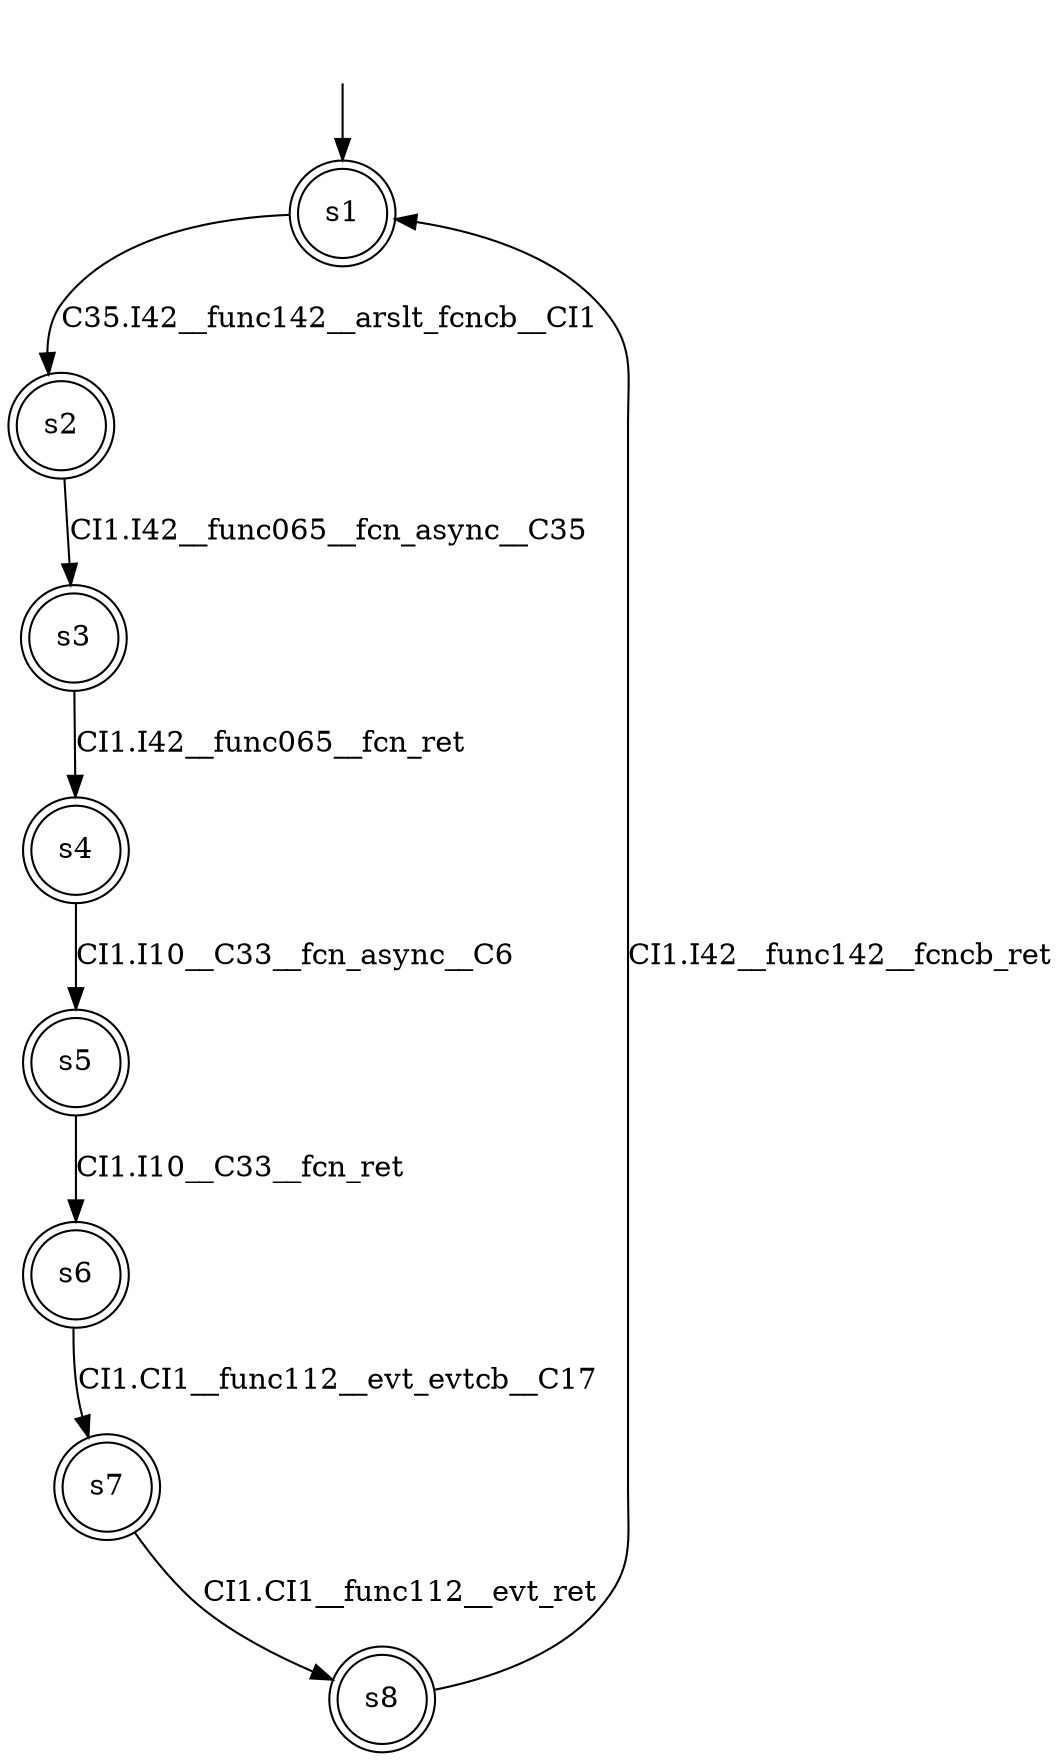 digraph automaton {
	1 [label=<s1> shape="doublecircle"];
	2 [label=<s2> shape="doublecircle"];
	3 [label=<s3> shape="doublecircle"];
	4 [label=<s4> shape="doublecircle"];
	5 [label=<s5> shape="doublecircle"];
	6 [label=<s6> shape="doublecircle"];
	7 [label=<s7> shape="doublecircle"];
	8 [label=<s8> shape="doublecircle"];
	__init1 [label=<> shape="none"];
	__init1 -> 1;
	1 -> 2 [label=<C35.I42__func142__arslt_fcncb__CI1> id="1-0-2"];
	2 -> 3 [label=<CI1.I42__func065__fcn_async__C35> id="2-0-3"];
	3 -> 4 [label=<CI1.I42__func065__fcn_ret> id="3-0-4"];
	4 -> 5 [label=<CI1.I10__C33__fcn_async__C6> id="4-0-5"];
	5 -> 6 [label=<CI1.I10__C33__fcn_ret> id="5-0-6"];
	6 -> 7 [label=<CI1.CI1__func112__evt_evtcb__C17> id="6-0-7"];
	7 -> 8 [label=<CI1.CI1__func112__evt_ret> id="7-0-8"];
	8 -> 1 [label=<CI1.I42__func142__fcncb_ret> id="8-0-1"];
}

